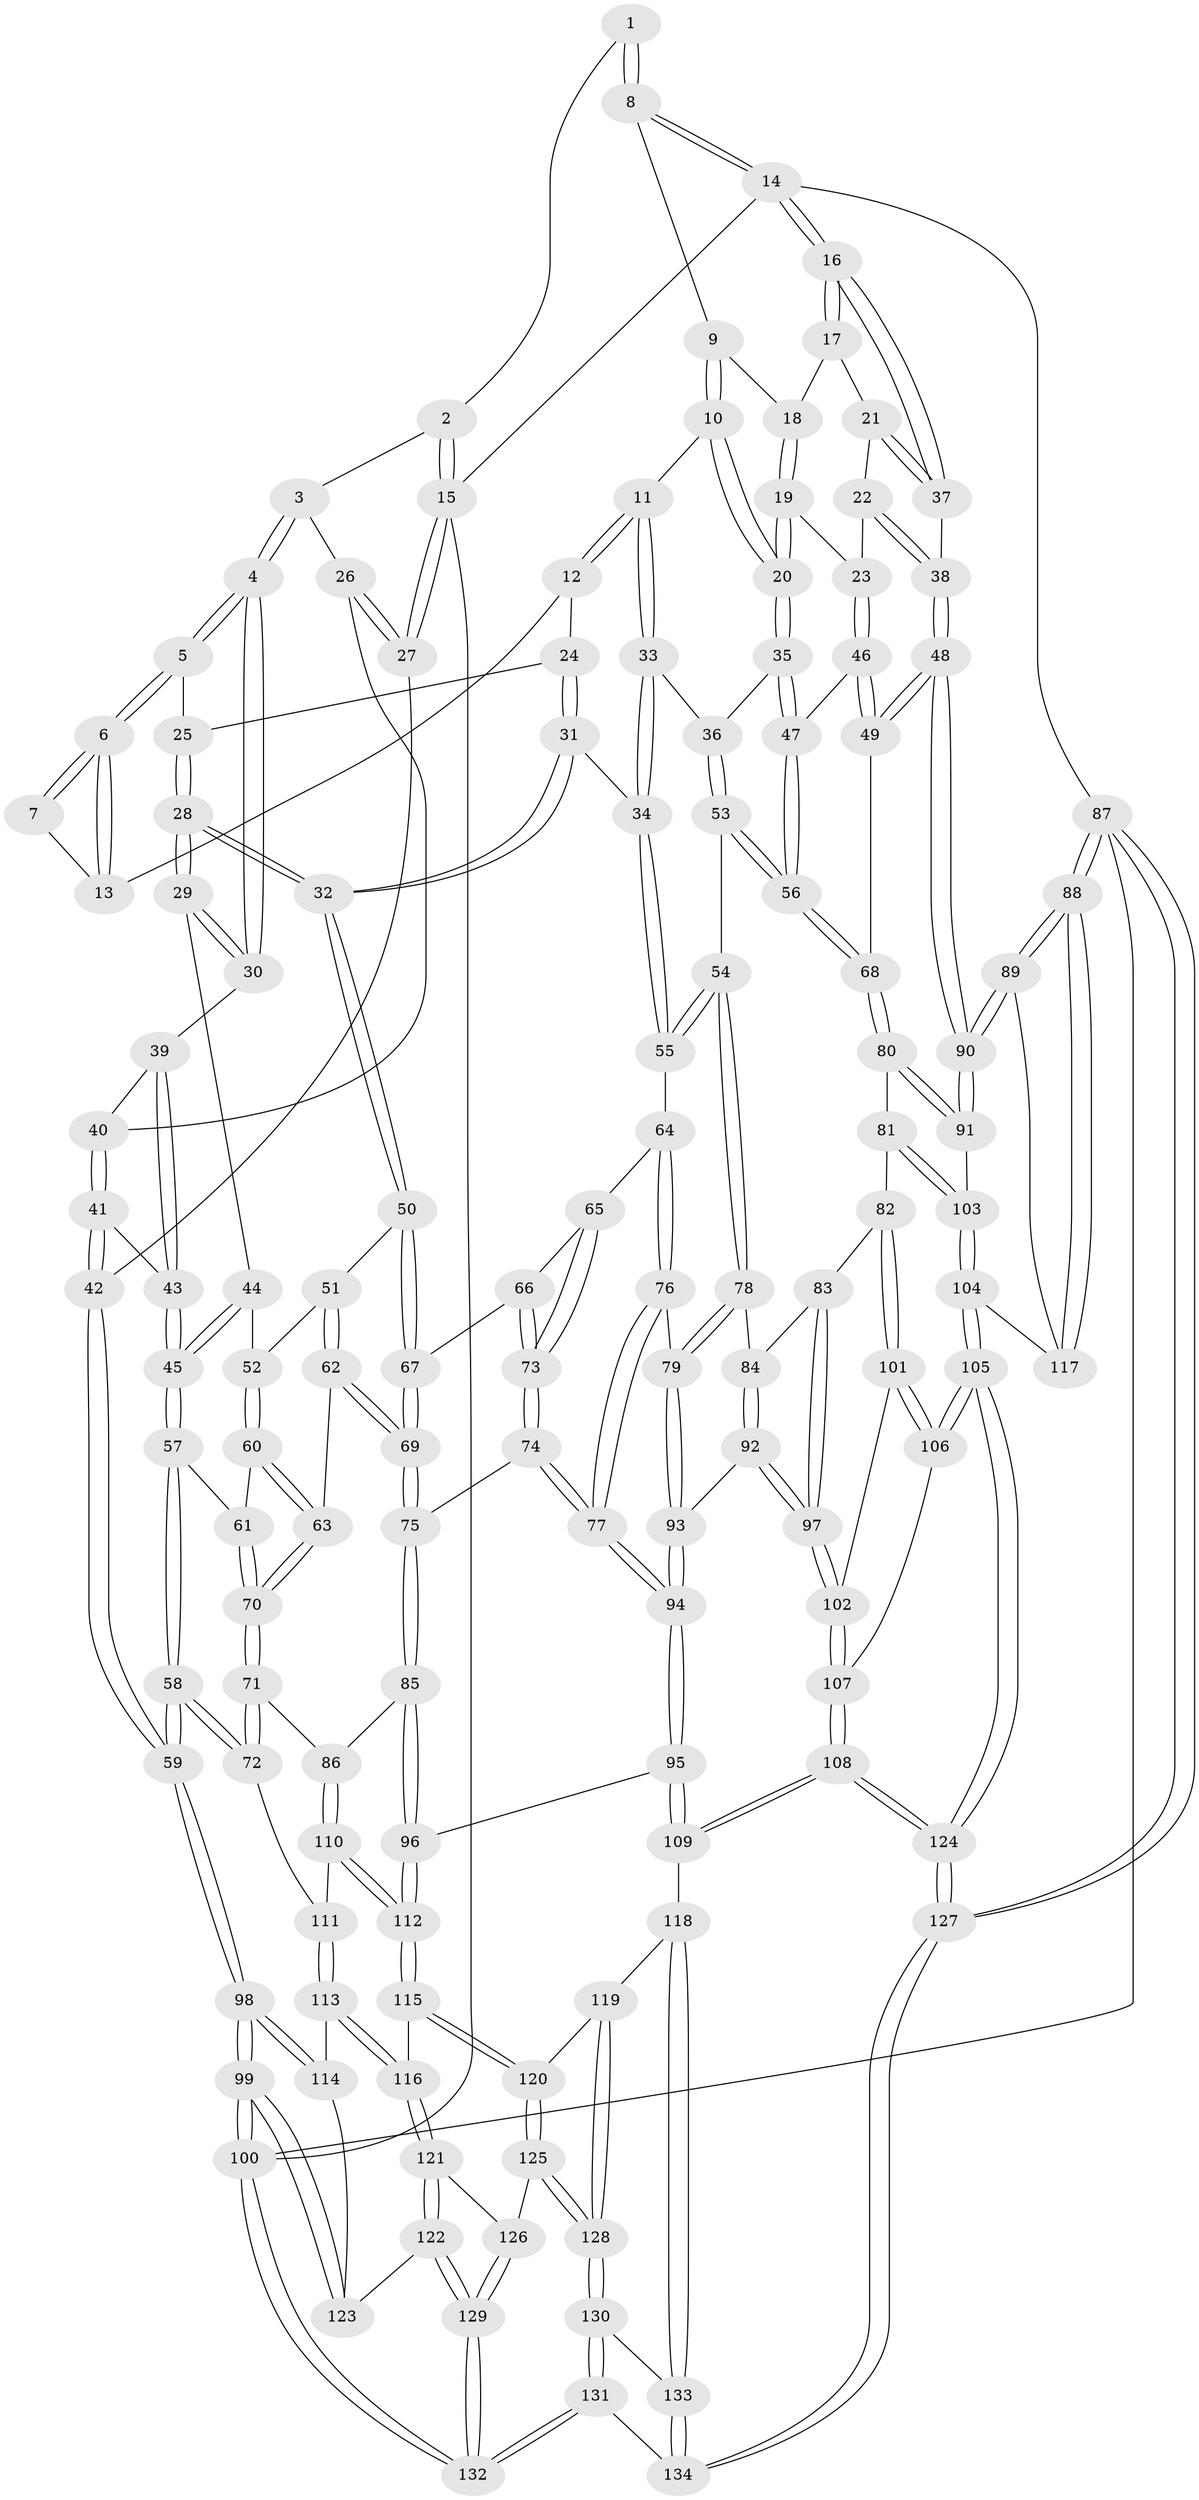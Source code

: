 // coarse degree distribution, {3: 0.7446808510638298, 1: 0.010638297872340425, 5: 0.010638297872340425, 4: 0.20212765957446807, 2: 0.031914893617021274}
// Generated by graph-tools (version 1.1) at 2025/38/03/04/25 23:38:28]
// undirected, 134 vertices, 332 edges
graph export_dot {
  node [color=gray90,style=filled];
  1 [pos="+0.4849145570906145+0"];
  2 [pos="+0.20685656447411457+0"];
  3 [pos="+0.2175448739537554+0"];
  4 [pos="+0.2592346907166614+0.09369709794828497"];
  5 [pos="+0.3797333781238416+0.08873318971538643"];
  6 [pos="+0.3915960307495928+0.08471264310114518"];
  7 [pos="+0.47666168936610037+0"];
  8 [pos="+0.7125656570893589+0"];
  9 [pos="+0.7073279572385421+0"];
  10 [pos="+0.6678931846054357+0.023951395000088034"];
  11 [pos="+0.6412113839645901+0.05952536678076352"];
  12 [pos="+0.518006509815729+0.0879880328328441"];
  13 [pos="+0.47055169629560867+0.06534211764700916"];
  14 [pos="+1+0"];
  15 [pos="+0+0"];
  16 [pos="+1+0"];
  17 [pos="+0.8910595530780341+0.08488655255953476"];
  18 [pos="+0.7918247745585949+0.0288944663127483"];
  19 [pos="+0.8272415654120473+0.2262393437625394"];
  20 [pos="+0.8027520329500828+0.230980601143931"];
  21 [pos="+0.9014648078970174+0.13849748735664505"];
  22 [pos="+0.8903368762543887+0.17791448320191203"];
  23 [pos="+0.829063737363957+0.22644105677133766"];
  24 [pos="+0.5038914599800953+0.1442383108564973"];
  25 [pos="+0.44236590933513564+0.15330399552918733"];
  26 [pos="+0+0.12955059944023722"];
  27 [pos="+0+0.09687687498594318"];
  28 [pos="+0.4459999478631628+0.2741885780518993"];
  29 [pos="+0.2981014146810061+0.20590095516745813"];
  30 [pos="+0.2582940570660027+0.10104561381641596"];
  31 [pos="+0.524263306438618+0.2933304358186059"];
  32 [pos="+0.4885618169179849+0.3050316729478344"];
  33 [pos="+0.6285157688326586+0.2615327068251106"];
  34 [pos="+0.5615879595221068+0.29321141381364135"];
  35 [pos="+0.7563857261822927+0.2576042441959338"];
  36 [pos="+0.6970948471975268+0.2802951236365176"];
  37 [pos="+1+0.013214099106647129"];
  38 [pos="+1+0.28826565834006557"];
  39 [pos="+0.1303697584289127+0.19407819717749653"];
  40 [pos="+0+0.13653924723261768"];
  41 [pos="+0.0736777346722926+0.3112840732892131"];
  42 [pos="+0+0.4196180745035815"];
  43 [pos="+0.09255457585735048+0.31028449938414"];
  44 [pos="+0.2711482444647695+0.2775748207790789"];
  45 [pos="+0.14139165000268328+0.35057651342879714"];
  46 [pos="+0.8760946512470118+0.28622300671365636"];
  47 [pos="+0.831384587126809+0.3910443777014029"];
  48 [pos="+1+0.35659138491503317"];
  49 [pos="+1+0.36694679655234136"];
  50 [pos="+0.4788487290167084+0.32325853604681987"];
  51 [pos="+0.382963616011158+0.3546089969169763"];
  52 [pos="+0.3000177575615407+0.3591006131718518"];
  53 [pos="+0.7512365918991848+0.4531840824883539"];
  54 [pos="+0.6928167473276157+0.47533915575420616"];
  55 [pos="+0.6237022616412404+0.4616942697160533"];
  56 [pos="+0.8194330886705327+0.4743300237486094"];
  57 [pos="+0.14609939620938556+0.37015155686804635"];
  58 [pos="+0+0.5842108398459745"];
  59 [pos="+0+0.5930925569261127"];
  60 [pos="+0.28792955004633736+0.4149751924195211"];
  61 [pos="+0.1497636838812697+0.3759664710600844"];
  62 [pos="+0.3210778516724572+0.48267582934833314"];
  63 [pos="+0.3070319915277132+0.47239105071531867"];
  64 [pos="+0.5781951957111221+0.49437391142180764"];
  65 [pos="+0.5489018350282767+0.4885730021239389"];
  66 [pos="+0.5006130273550012+0.4273893680916788"];
  67 [pos="+0.472427541099234+0.3584430854482787"];
  68 [pos="+0.8275424425395317+0.4807652574898636"];
  69 [pos="+0.3596776867543614+0.518506535514392"];
  70 [pos="+0.16840633508606354+0.5000803097245848"];
  71 [pos="+0.14693592486586718+0.5332579967057913"];
  72 [pos="+0.010286271806627643+0.5871081119526614"];
  73 [pos="+0.44376813182361335+0.5443919698357219"];
  74 [pos="+0.42579769944361306+0.5580903431299711"];
  75 [pos="+0.3654110305708112+0.5351015310557146"];
  76 [pos="+0.5789040720212144+0.5714051584012734"];
  77 [pos="+0.4312550150326411+0.5644867055999092"];
  78 [pos="+0.6776301684761523+0.5491107186863562"];
  79 [pos="+0.5814703564944562+0.5764175250771546"];
  80 [pos="+0.8470475312427987+0.5674255815539072"];
  81 [pos="+0.8347512660204385+0.5877213920438121"];
  82 [pos="+0.8304620687727965+0.5908535142125715"];
  83 [pos="+0.7870360322445429+0.596394469501272"];
  84 [pos="+0.6841913118322128+0.5775233256163089"];
  85 [pos="+0.352386436457076+0.5526509194447047"];
  86 [pos="+0.269569563779264+0.6401455674594595"];
  87 [pos="+1+1"];
  88 [pos="+1+0.894638726999641"];
  89 [pos="+1+0.6495597057054313"];
  90 [pos="+1+0.6301884941815005"];
  91 [pos="+1+0.6346221738010099"];
  92 [pos="+0.6569845359769952+0.6550463374989144"];
  93 [pos="+0.5900952412886128+0.6445660478998672"];
  94 [pos="+0.4999439117189085+0.711713348939996"];
  95 [pos="+0.49777536449153403+0.7192204957640531"];
  96 [pos="+0.40533774065244677+0.7462120137685888"];
  97 [pos="+0.6610561135533082+0.6585309032905448"];
  98 [pos="+0+0.7239146344906332"];
  99 [pos="+0+1"];
  100 [pos="+0+1"];
  101 [pos="+0.7564909384380996+0.7141402593323831"];
  102 [pos="+0.6735756551166359+0.678047520826322"];
  103 [pos="+0.8883731702961828+0.7484915817284691"];
  104 [pos="+0.8507517029147561+0.8246338410215684"];
  105 [pos="+0.8489197066620756+0.8259623168955349"];
  106 [pos="+0.7709485770383776+0.7578230706453201"];
  107 [pos="+0.6292469779844088+0.8131701269889019"];
  108 [pos="+0.5868282964198008+0.8570855308597036"];
  109 [pos="+0.5805058401208375+0.8538416678520789"];
  110 [pos="+0.26748564960829485+0.6511446940144643"];
  111 [pos="+0.16943713728111992+0.705501435781881"];
  112 [pos="+0.34661576512232906+0.773251619644468"];
  113 [pos="+0.1579725051862187+0.7858188653335689"];
  114 [pos="+0.14351694118435904+0.8004353201848234"];
  115 [pos="+0.3315249667968145+0.8127217814573907"];
  116 [pos="+0.315388299008499+0.8174082660482144"];
  117 [pos="+0.8778255364867442+0.8253166191004069"];
  118 [pos="+0.4270076873145733+0.9111248497972514"];
  119 [pos="+0.3796861576776657+0.8824233683268483"];
  120 [pos="+0.36207822719542954+0.8668014576205267"];
  121 [pos="+0.22771259732894927+0.9087536913257427"];
  122 [pos="+0.1661047001741689+0.9252706464775734"];
  123 [pos="+0.14127748877114976+0.9038475744047442"];
  124 [pos="+0.7629363041258214+1"];
  125 [pos="+0.29965469048000004+0.9486793149186872"];
  126 [pos="+0.27493042251379635+0.9478961047275675"];
  127 [pos="+0.7764798683113462+1"];
  128 [pos="+0.32850149871534784+1"];
  129 [pos="+0.19830713279165701+1"];
  130 [pos="+0.33114497314508534+1"];
  131 [pos="+0.3026514356658998+1"];
  132 [pos="+0.2047331789255299+1"];
  133 [pos="+0.4273206223018113+0.9259274690106464"];
  134 [pos="+0.5040939587220339+1"];
  1 -- 2;
  1 -- 8;
  1 -- 8;
  2 -- 3;
  2 -- 15;
  2 -- 15;
  3 -- 4;
  3 -- 4;
  3 -- 26;
  4 -- 5;
  4 -- 5;
  4 -- 30;
  4 -- 30;
  5 -- 6;
  5 -- 6;
  5 -- 25;
  6 -- 7;
  6 -- 7;
  6 -- 13;
  6 -- 13;
  7 -- 13;
  8 -- 9;
  8 -- 14;
  8 -- 14;
  9 -- 10;
  9 -- 10;
  9 -- 18;
  10 -- 11;
  10 -- 20;
  10 -- 20;
  11 -- 12;
  11 -- 12;
  11 -- 33;
  11 -- 33;
  12 -- 13;
  12 -- 24;
  14 -- 15;
  14 -- 16;
  14 -- 16;
  14 -- 87;
  15 -- 27;
  15 -- 27;
  15 -- 100;
  16 -- 17;
  16 -- 17;
  16 -- 37;
  16 -- 37;
  17 -- 18;
  17 -- 21;
  18 -- 19;
  18 -- 19;
  19 -- 20;
  19 -- 20;
  19 -- 23;
  20 -- 35;
  20 -- 35;
  21 -- 22;
  21 -- 37;
  21 -- 37;
  22 -- 23;
  22 -- 38;
  22 -- 38;
  23 -- 46;
  23 -- 46;
  24 -- 25;
  24 -- 31;
  24 -- 31;
  25 -- 28;
  25 -- 28;
  26 -- 27;
  26 -- 27;
  26 -- 40;
  27 -- 42;
  28 -- 29;
  28 -- 29;
  28 -- 32;
  28 -- 32;
  29 -- 30;
  29 -- 30;
  29 -- 44;
  30 -- 39;
  31 -- 32;
  31 -- 32;
  31 -- 34;
  32 -- 50;
  32 -- 50;
  33 -- 34;
  33 -- 34;
  33 -- 36;
  34 -- 55;
  34 -- 55;
  35 -- 36;
  35 -- 47;
  35 -- 47;
  36 -- 53;
  36 -- 53;
  37 -- 38;
  38 -- 48;
  38 -- 48;
  39 -- 40;
  39 -- 43;
  39 -- 43;
  40 -- 41;
  40 -- 41;
  41 -- 42;
  41 -- 42;
  41 -- 43;
  42 -- 59;
  42 -- 59;
  43 -- 45;
  43 -- 45;
  44 -- 45;
  44 -- 45;
  44 -- 52;
  45 -- 57;
  45 -- 57;
  46 -- 47;
  46 -- 49;
  46 -- 49;
  47 -- 56;
  47 -- 56;
  48 -- 49;
  48 -- 49;
  48 -- 90;
  48 -- 90;
  49 -- 68;
  50 -- 51;
  50 -- 67;
  50 -- 67;
  51 -- 52;
  51 -- 62;
  51 -- 62;
  52 -- 60;
  52 -- 60;
  53 -- 54;
  53 -- 56;
  53 -- 56;
  54 -- 55;
  54 -- 55;
  54 -- 78;
  54 -- 78;
  55 -- 64;
  56 -- 68;
  56 -- 68;
  57 -- 58;
  57 -- 58;
  57 -- 61;
  58 -- 59;
  58 -- 59;
  58 -- 72;
  58 -- 72;
  59 -- 98;
  59 -- 98;
  60 -- 61;
  60 -- 63;
  60 -- 63;
  61 -- 70;
  61 -- 70;
  62 -- 63;
  62 -- 69;
  62 -- 69;
  63 -- 70;
  63 -- 70;
  64 -- 65;
  64 -- 76;
  64 -- 76;
  65 -- 66;
  65 -- 73;
  65 -- 73;
  66 -- 67;
  66 -- 73;
  66 -- 73;
  67 -- 69;
  67 -- 69;
  68 -- 80;
  68 -- 80;
  69 -- 75;
  69 -- 75;
  70 -- 71;
  70 -- 71;
  71 -- 72;
  71 -- 72;
  71 -- 86;
  72 -- 111;
  73 -- 74;
  73 -- 74;
  74 -- 75;
  74 -- 77;
  74 -- 77;
  75 -- 85;
  75 -- 85;
  76 -- 77;
  76 -- 77;
  76 -- 79;
  77 -- 94;
  77 -- 94;
  78 -- 79;
  78 -- 79;
  78 -- 84;
  79 -- 93;
  79 -- 93;
  80 -- 81;
  80 -- 91;
  80 -- 91;
  81 -- 82;
  81 -- 103;
  81 -- 103;
  82 -- 83;
  82 -- 101;
  82 -- 101;
  83 -- 84;
  83 -- 97;
  83 -- 97;
  84 -- 92;
  84 -- 92;
  85 -- 86;
  85 -- 96;
  85 -- 96;
  86 -- 110;
  86 -- 110;
  87 -- 88;
  87 -- 88;
  87 -- 127;
  87 -- 127;
  87 -- 100;
  88 -- 89;
  88 -- 89;
  88 -- 117;
  88 -- 117;
  89 -- 90;
  89 -- 90;
  89 -- 117;
  90 -- 91;
  90 -- 91;
  91 -- 103;
  92 -- 93;
  92 -- 97;
  92 -- 97;
  93 -- 94;
  93 -- 94;
  94 -- 95;
  94 -- 95;
  95 -- 96;
  95 -- 109;
  95 -- 109;
  96 -- 112;
  96 -- 112;
  97 -- 102;
  97 -- 102;
  98 -- 99;
  98 -- 99;
  98 -- 114;
  98 -- 114;
  99 -- 100;
  99 -- 100;
  99 -- 123;
  99 -- 123;
  100 -- 132;
  100 -- 132;
  101 -- 102;
  101 -- 106;
  101 -- 106;
  102 -- 107;
  102 -- 107;
  103 -- 104;
  103 -- 104;
  104 -- 105;
  104 -- 105;
  104 -- 117;
  105 -- 106;
  105 -- 106;
  105 -- 124;
  105 -- 124;
  106 -- 107;
  107 -- 108;
  107 -- 108;
  108 -- 109;
  108 -- 109;
  108 -- 124;
  108 -- 124;
  109 -- 118;
  110 -- 111;
  110 -- 112;
  110 -- 112;
  111 -- 113;
  111 -- 113;
  112 -- 115;
  112 -- 115;
  113 -- 114;
  113 -- 116;
  113 -- 116;
  114 -- 123;
  115 -- 116;
  115 -- 120;
  115 -- 120;
  116 -- 121;
  116 -- 121;
  118 -- 119;
  118 -- 133;
  118 -- 133;
  119 -- 120;
  119 -- 128;
  119 -- 128;
  120 -- 125;
  120 -- 125;
  121 -- 122;
  121 -- 122;
  121 -- 126;
  122 -- 123;
  122 -- 129;
  122 -- 129;
  124 -- 127;
  124 -- 127;
  125 -- 126;
  125 -- 128;
  125 -- 128;
  126 -- 129;
  126 -- 129;
  127 -- 134;
  127 -- 134;
  128 -- 130;
  128 -- 130;
  129 -- 132;
  129 -- 132;
  130 -- 131;
  130 -- 131;
  130 -- 133;
  131 -- 132;
  131 -- 132;
  131 -- 134;
  133 -- 134;
  133 -- 134;
}
